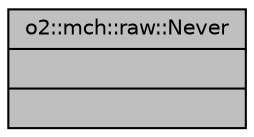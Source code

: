 digraph "o2::mch::raw::Never"
{
 // INTERACTIVE_SVG=YES
  bgcolor="transparent";
  edge [fontname="Helvetica",fontsize="10",labelfontname="Helvetica",labelfontsize="10"];
  node [fontname="Helvetica",fontsize="10",shape=record];
  Node1 [label="{o2::mch::raw::Never\n||}",height=0.2,width=0.4,color="black", fillcolor="grey75", style="filled", fontcolor="black"];
}
